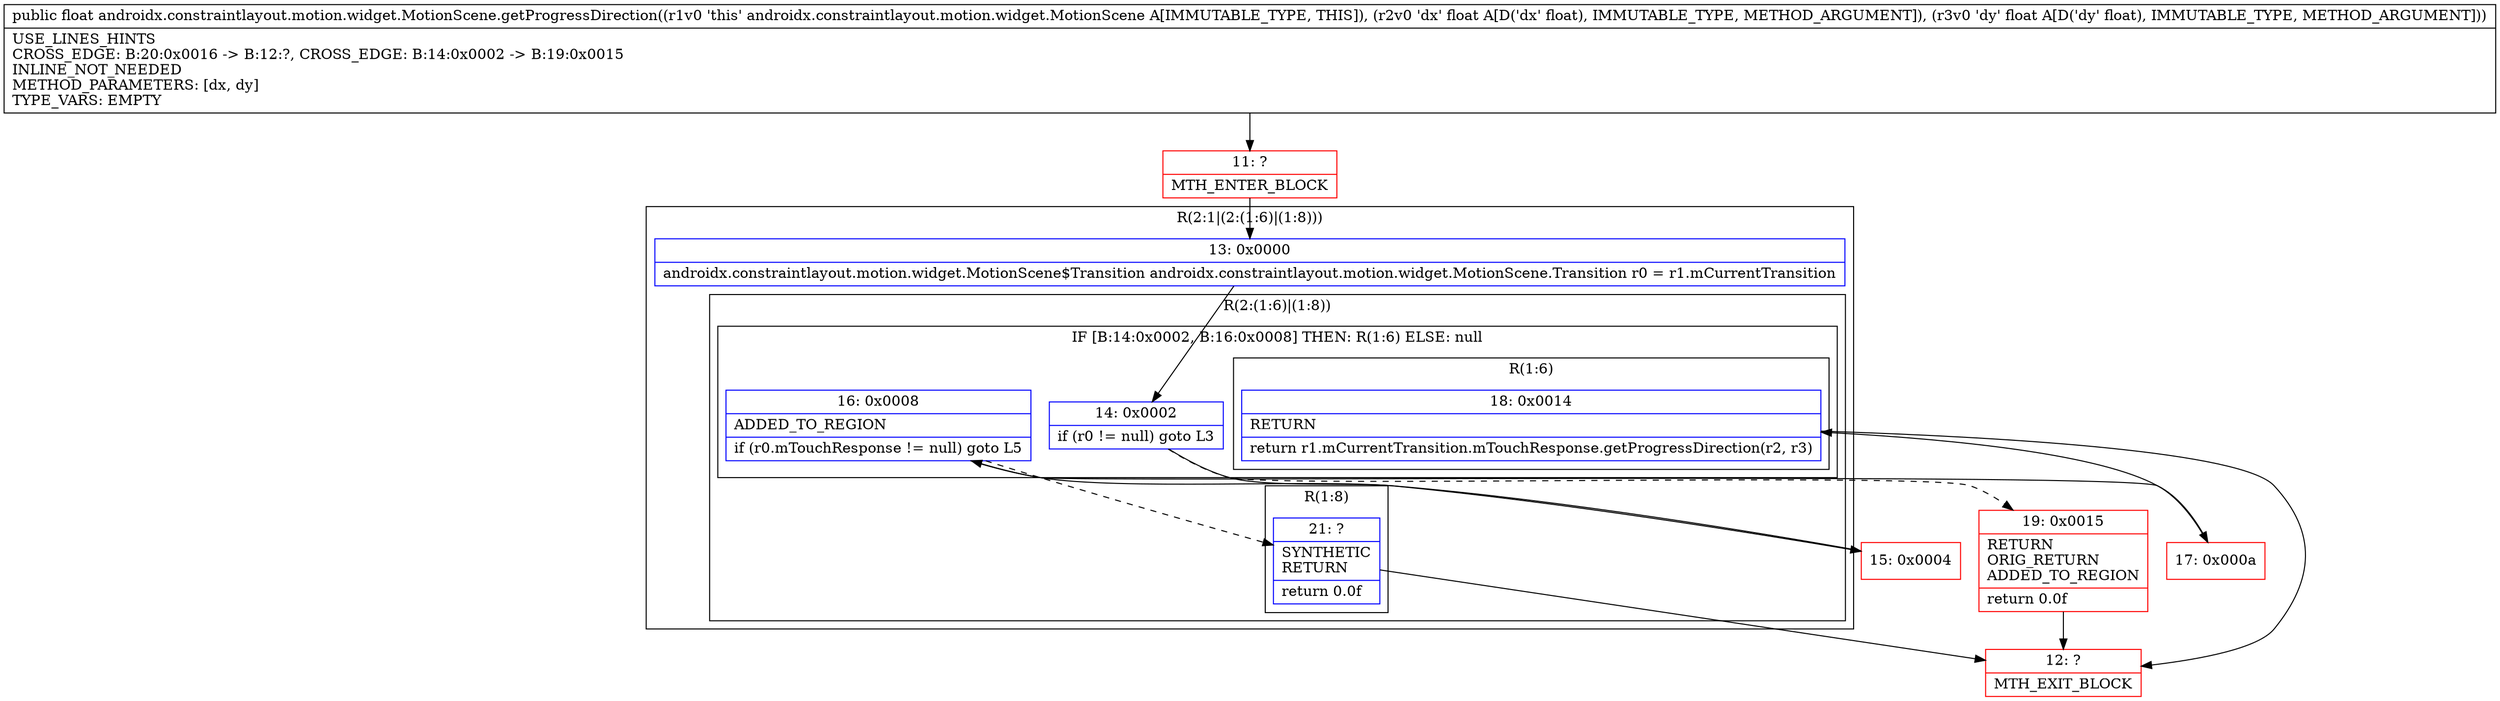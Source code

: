 digraph "CFG forandroidx.constraintlayout.motion.widget.MotionScene.getProgressDirection(FF)F" {
subgraph cluster_Region_798711558 {
label = "R(2:1|(2:(1:6)|(1:8)))";
node [shape=record,color=blue];
Node_13 [shape=record,label="{13\:\ 0x0000|androidx.constraintlayout.motion.widget.MotionScene$Transition androidx.constraintlayout.motion.widget.MotionScene.Transition r0 = r1.mCurrentTransition\l}"];
subgraph cluster_Region_45542451 {
label = "R(2:(1:6)|(1:8))";
node [shape=record,color=blue];
subgraph cluster_IfRegion_2028920781 {
label = "IF [B:14:0x0002, B:16:0x0008] THEN: R(1:6) ELSE: null";
node [shape=record,color=blue];
Node_14 [shape=record,label="{14\:\ 0x0002|if (r0 != null) goto L3\l}"];
Node_16 [shape=record,label="{16\:\ 0x0008|ADDED_TO_REGION\l|if (r0.mTouchResponse != null) goto L5\l}"];
subgraph cluster_Region_1569455027 {
label = "R(1:6)";
node [shape=record,color=blue];
Node_18 [shape=record,label="{18\:\ 0x0014|RETURN\l|return r1.mCurrentTransition.mTouchResponse.getProgressDirection(r2, r3)\l}"];
}
}
subgraph cluster_Region_1840312588 {
label = "R(1:8)";
node [shape=record,color=blue];
Node_21 [shape=record,label="{21\:\ ?|SYNTHETIC\lRETURN\l|return 0.0f\l}"];
}
}
}
Node_11 [shape=record,color=red,label="{11\:\ ?|MTH_ENTER_BLOCK\l}"];
Node_15 [shape=record,color=red,label="{15\:\ 0x0004}"];
Node_17 [shape=record,color=red,label="{17\:\ 0x000a}"];
Node_12 [shape=record,color=red,label="{12\:\ ?|MTH_EXIT_BLOCK\l}"];
Node_19 [shape=record,color=red,label="{19\:\ 0x0015|RETURN\lORIG_RETURN\lADDED_TO_REGION\l|return 0.0f\l}"];
MethodNode[shape=record,label="{public float androidx.constraintlayout.motion.widget.MotionScene.getProgressDirection((r1v0 'this' androidx.constraintlayout.motion.widget.MotionScene A[IMMUTABLE_TYPE, THIS]), (r2v0 'dx' float A[D('dx' float), IMMUTABLE_TYPE, METHOD_ARGUMENT]), (r3v0 'dy' float A[D('dy' float), IMMUTABLE_TYPE, METHOD_ARGUMENT]))  | USE_LINES_HINTS\lCROSS_EDGE: B:20:0x0016 \-\> B:12:?, CROSS_EDGE: B:14:0x0002 \-\> B:19:0x0015\lINLINE_NOT_NEEDED\lMETHOD_PARAMETERS: [dx, dy]\lTYPE_VARS: EMPTY\l}"];
MethodNode -> Node_11;Node_13 -> Node_14;
Node_14 -> Node_15;
Node_14 -> Node_19[style=dashed];
Node_16 -> Node_17;
Node_16 -> Node_21[style=dashed];
Node_18 -> Node_12;
Node_21 -> Node_12;
Node_11 -> Node_13;
Node_15 -> Node_16;
Node_17 -> Node_18;
Node_19 -> Node_12;
}

